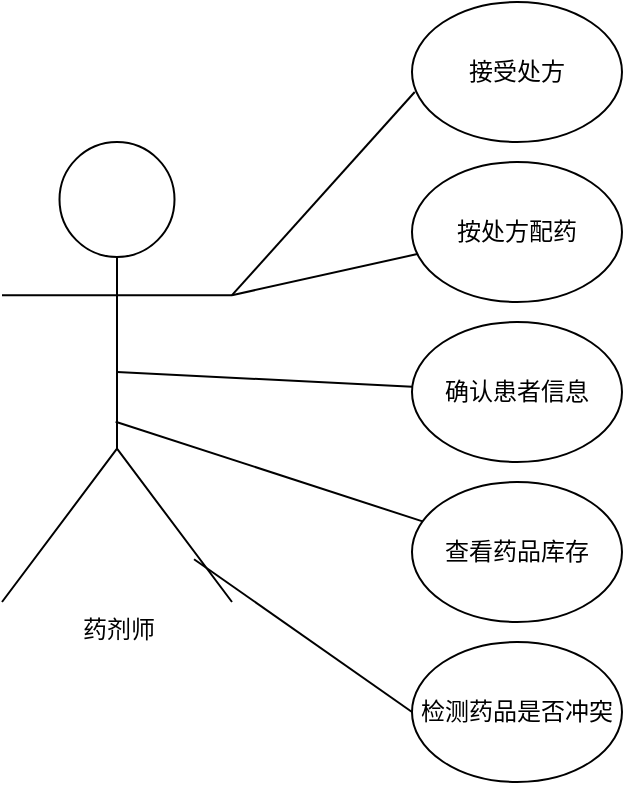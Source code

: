 <mxfile version="17.4.6" type="github" pages="4">
  <diagram id="m-eAtUqbNKNmQCcAXYnf" name="第 1 页">
    <mxGraphModel dx="1038" dy="539" grid="1" gridSize="10" guides="1" tooltips="1" connect="1" arrows="1" fold="1" page="1" pageScale="1" pageWidth="827" pageHeight="1169" math="0" shadow="0">
      <root>
        <mxCell id="0" />
        <mxCell id="1" parent="0" />
        <mxCell id="pERXCPZc-3q7UmbXS5iH-1" value="药剂师" style="shape=umlActor;verticalLabelPosition=bottom;verticalAlign=top;html=1;" vertex="1" parent="1">
          <mxGeometry x="130" y="220" width="115" height="230" as="geometry" />
        </mxCell>
        <mxCell id="pERXCPZc-3q7UmbXS5iH-5" value="接受处方" style="ellipse;whiteSpace=wrap;html=1;" vertex="1" parent="1">
          <mxGeometry x="335" y="150" width="105" height="70" as="geometry" />
        </mxCell>
        <mxCell id="pERXCPZc-3q7UmbXS5iH-6" value="按处方配药" style="ellipse;whiteSpace=wrap;html=1;" vertex="1" parent="1">
          <mxGeometry x="335" y="230" width="105" height="70" as="geometry" />
        </mxCell>
        <mxCell id="pERXCPZc-3q7UmbXS5iH-7" value="确认患者信息" style="ellipse;whiteSpace=wrap;html=1;" vertex="1" parent="1">
          <mxGeometry x="335" y="310" width="105" height="70" as="geometry" />
        </mxCell>
        <mxCell id="pERXCPZc-3q7UmbXS5iH-8" value="查看药品库存" style="ellipse;whiteSpace=wrap;html=1;" vertex="1" parent="1">
          <mxGeometry x="335" y="390" width="105" height="70" as="geometry" />
        </mxCell>
        <mxCell id="pERXCPZc-3q7UmbXS5iH-9" value="检测药品是否冲突" style="ellipse;whiteSpace=wrap;html=1;" vertex="1" parent="1">
          <mxGeometry x="335" y="470" width="105" height="70" as="geometry" />
        </mxCell>
        <mxCell id="pERXCPZc-3q7UmbXS5iH-10" value="" style="endArrow=none;html=1;rounded=0;entryX=0.013;entryY=0.643;entryDx=0;entryDy=0;entryPerimeter=0;exitX=1;exitY=0.333;exitDx=0;exitDy=0;exitPerimeter=0;" edge="1" parent="1" source="pERXCPZc-3q7UmbXS5iH-1" target="pERXCPZc-3q7UmbXS5iH-5">
          <mxGeometry width="50" height="50" relative="1" as="geometry">
            <mxPoint x="200" y="410" as="sourcePoint" />
            <mxPoint x="250" y="360" as="targetPoint" />
          </mxGeometry>
        </mxCell>
        <mxCell id="pERXCPZc-3q7UmbXS5iH-13" value="" style="endArrow=none;html=1;rounded=0;exitX=1;exitY=0.333;exitDx=0;exitDy=0;exitPerimeter=0;" edge="1" parent="1" source="pERXCPZc-3q7UmbXS5iH-1" target="pERXCPZc-3q7UmbXS5iH-6">
          <mxGeometry width="50" height="50" relative="1" as="geometry">
            <mxPoint x="200" y="410" as="sourcePoint" />
            <mxPoint x="250" y="360" as="targetPoint" />
          </mxGeometry>
        </mxCell>
        <mxCell id="pERXCPZc-3q7UmbXS5iH-14" value="" style="endArrow=none;html=1;rounded=0;exitX=0.5;exitY=0.5;exitDx=0;exitDy=0;exitPerimeter=0;" edge="1" parent="1" source="pERXCPZc-3q7UmbXS5iH-1" target="pERXCPZc-3q7UmbXS5iH-7">
          <mxGeometry width="50" height="50" relative="1" as="geometry">
            <mxPoint x="200" y="410" as="sourcePoint" />
            <mxPoint x="250" y="360" as="targetPoint" />
          </mxGeometry>
        </mxCell>
        <mxCell id="pERXCPZc-3q7UmbXS5iH-15" value="" style="endArrow=none;html=1;rounded=0;exitX=0.494;exitY=0.608;exitDx=0;exitDy=0;exitPerimeter=0;" edge="1" parent="1" source="pERXCPZc-3q7UmbXS5iH-1" target="pERXCPZc-3q7UmbXS5iH-8">
          <mxGeometry width="50" height="50" relative="1" as="geometry">
            <mxPoint x="200" y="410" as="sourcePoint" />
            <mxPoint x="250" y="360" as="targetPoint" />
          </mxGeometry>
        </mxCell>
        <mxCell id="pERXCPZc-3q7UmbXS5iH-16" value="" style="endArrow=none;html=1;rounded=0;exitX=0;exitY=0.5;exitDx=0;exitDy=0;entryX=0.835;entryY=0.907;entryDx=0;entryDy=0;entryPerimeter=0;" edge="1" parent="1" source="pERXCPZc-3q7UmbXS5iH-9" target="pERXCPZc-3q7UmbXS5iH-1">
          <mxGeometry width="50" height="50" relative="1" as="geometry">
            <mxPoint x="200" y="410" as="sourcePoint" />
            <mxPoint x="250" y="360" as="targetPoint" />
          </mxGeometry>
        </mxCell>
      </root>
    </mxGraphModel>
  </diagram>
  <diagram id="v2-2_FOrBSnhDc4nN9Yb" name="第 2 页">
    <mxGraphModel dx="865" dy="449" grid="1" gridSize="10" guides="1" tooltips="1" connect="1" arrows="1" fold="1" page="1" pageScale="1" pageWidth="827" pageHeight="1169" math="0" shadow="0">
      <root>
        <mxCell id="0" />
        <mxCell id="1" parent="0" />
        <mxCell id="2CLd0Ci9i_ObZqzSh1zs-1" value="医生" style="shape=umlActor;verticalLabelPosition=bottom;verticalAlign=top;html=1;outlineConnect=0;" vertex="1" parent="1">
          <mxGeometry x="220" y="270" width="85" height="170" as="geometry" />
        </mxCell>
        <mxCell id="2CLd0Ci9i_ObZqzSh1zs-2" value="查看患者病历" style="ellipse;whiteSpace=wrap;html=1;" vertex="1" parent="1">
          <mxGeometry x="400" y="180" width="120" height="80" as="geometry" />
        </mxCell>
        <mxCell id="2CLd0Ci9i_ObZqzSh1zs-4" value="确认患者信息" style="ellipse;whiteSpace=wrap;html=1;" vertex="1" parent="1">
          <mxGeometry x="400" y="270" width="120" height="80" as="geometry" />
        </mxCell>
        <mxCell id="2CLd0Ci9i_ObZqzSh1zs-5" value="给患者开处方" style="ellipse;whiteSpace=wrap;html=1;" vertex="1" parent="1">
          <mxGeometry x="400" y="360" width="120" height="80" as="geometry" />
        </mxCell>
        <mxCell id="2CLd0Ci9i_ObZqzSh1zs-6" value="录入患者情况" style="ellipse;whiteSpace=wrap;html=1;" vertex="1" parent="1">
          <mxGeometry x="400" y="450" width="120" height="80" as="geometry" />
        </mxCell>
        <mxCell id="4Qt1_j0MQGc9BO2KoSgk-1" value="" style="endArrow=none;html=1;rounded=0;exitX=1;exitY=0.333;exitDx=0;exitDy=0;exitPerimeter=0;" edge="1" parent="1" source="2CLd0Ci9i_ObZqzSh1zs-1" target="2CLd0Ci9i_ObZqzSh1zs-2">
          <mxGeometry width="50" height="50" relative="1" as="geometry">
            <mxPoint x="390" y="400" as="sourcePoint" />
            <mxPoint x="440" y="350" as="targetPoint" />
          </mxGeometry>
        </mxCell>
        <mxCell id="4Qt1_j0MQGc9BO2KoSgk-2" value="" style="endArrow=none;html=1;rounded=0;entryX=0;entryY=0.5;entryDx=0;entryDy=0;exitX=0.5;exitY=0.5;exitDx=0;exitDy=0;exitPerimeter=0;" edge="1" parent="1" source="2CLd0Ci9i_ObZqzSh1zs-1" target="2CLd0Ci9i_ObZqzSh1zs-5">
          <mxGeometry width="50" height="50" relative="1" as="geometry">
            <mxPoint x="305" y="460" as="sourcePoint" />
            <mxPoint x="355" y="410" as="targetPoint" />
          </mxGeometry>
        </mxCell>
        <mxCell id="4Qt1_j0MQGc9BO2KoSgk-5" value="" style="endArrow=none;html=1;rounded=0;entryX=0.056;entryY=0.225;entryDx=0;entryDy=0;entryPerimeter=0;exitX=0.5;exitY=0.5;exitDx=0;exitDy=0;exitPerimeter=0;" edge="1" parent="1" source="2CLd0Ci9i_ObZqzSh1zs-1" target="2CLd0Ci9i_ObZqzSh1zs-6">
          <mxGeometry width="50" height="50" relative="1" as="geometry">
            <mxPoint x="330" y="390" as="sourcePoint" />
            <mxPoint x="380" y="340" as="targetPoint" />
          </mxGeometry>
        </mxCell>
        <mxCell id="4Qt1_j0MQGc9BO2KoSgk-6" value="" style="endArrow=none;html=1;rounded=0;exitX=1;exitY=0.333;exitDx=0;exitDy=0;exitPerimeter=0;entryX=0.045;entryY=0.692;entryDx=0;entryDy=0;entryPerimeter=0;" edge="1" parent="1" source="2CLd0Ci9i_ObZqzSh1zs-1" target="2CLd0Ci9i_ObZqzSh1zs-4">
          <mxGeometry width="50" height="50" relative="1" as="geometry">
            <mxPoint x="340" y="400" as="sourcePoint" />
            <mxPoint x="390" y="350" as="targetPoint" />
          </mxGeometry>
        </mxCell>
      </root>
    </mxGraphModel>
  </diagram>
  <diagram id="Mm1UNhQogkiHYhRgZUf_" name="第 3 页">
    <mxGraphModel dx="1038" dy="539" grid="1" gridSize="10" guides="1" tooltips="1" connect="1" arrows="1" fold="1" page="1" pageScale="1" pageWidth="827" pageHeight="1169" math="0" shadow="0">
      <root>
        <mxCell id="0" />
        <mxCell id="1" parent="0" />
        <mxCell id="SB9YrovNIupg35OUCWqb-1" value="患者" style="shape=umlActor;verticalLabelPosition=bottom;verticalAlign=top;html=1;" vertex="1" parent="1">
          <mxGeometry x="200" y="250" width="90" height="180" as="geometry" />
        </mxCell>
        <mxCell id="SB9YrovNIupg35OUCWqb-2" value="查询过往病历" style="ellipse;whiteSpace=wrap;html=1;" vertex="1" parent="1">
          <mxGeometry x="414" y="120" width="120" height="80" as="geometry" />
        </mxCell>
        <mxCell id="SB9YrovNIupg35OUCWqb-3" value="挂号" style="ellipse;whiteSpace=wrap;html=1;" vertex="1" parent="1">
          <mxGeometry x="414" y="210" width="120" height="80" as="geometry" />
        </mxCell>
        <mxCell id="SB9YrovNIupg35OUCWqb-4" value="查询个人信息" style="ellipse;whiteSpace=wrap;html=1;" vertex="1" parent="1">
          <mxGeometry x="414" y="300" width="120" height="80" as="geometry" />
        </mxCell>
        <mxCell id="SB9YrovNIupg35OUCWqb-5" value="付费" style="ellipse;whiteSpace=wrap;html=1;" vertex="1" parent="1">
          <mxGeometry x="414" y="390" width="120" height="80" as="geometry" />
        </mxCell>
        <mxCell id="SB9YrovNIupg35OUCWqb-6" value="查看处方" style="ellipse;whiteSpace=wrap;html=1;" vertex="1" parent="1">
          <mxGeometry x="414" y="480" width="120" height="80" as="geometry" />
        </mxCell>
        <mxCell id="SB9YrovNIupg35OUCWqb-7" value="" style="endArrow=none;html=1;rounded=0;" edge="1" parent="1" source="SB9YrovNIupg35OUCWqb-1" target="SB9YrovNIupg35OUCWqb-2">
          <mxGeometry width="50" height="50" relative="1" as="geometry">
            <mxPoint x="390" y="400" as="sourcePoint" />
            <mxPoint x="440" y="350" as="targetPoint" />
          </mxGeometry>
        </mxCell>
        <mxCell id="SB9YrovNIupg35OUCWqb-8" value="" style="endArrow=none;html=1;rounded=0;exitX=0.804;exitY=0.343;exitDx=0;exitDy=0;exitPerimeter=0;" edge="1" parent="1" source="SB9YrovNIupg35OUCWqb-1" target="SB9YrovNIupg35OUCWqb-6">
          <mxGeometry width="50" height="50" relative="1" as="geometry">
            <mxPoint x="390" y="400" as="sourcePoint" />
            <mxPoint x="440" y="350" as="targetPoint" />
          </mxGeometry>
        </mxCell>
        <mxCell id="SB9YrovNIupg35OUCWqb-9" value="" style="endArrow=none;html=1;rounded=0;entryX=0;entryY=0.5;entryDx=0;entryDy=0;" edge="1" parent="1" target="SB9YrovNIupg35OUCWqb-5">
          <mxGeometry width="50" height="50" relative="1" as="geometry">
            <mxPoint x="290" y="310" as="sourcePoint" />
            <mxPoint x="370" y="390" as="targetPoint" />
          </mxGeometry>
        </mxCell>
        <mxCell id="SB9YrovNIupg35OUCWqb-10" value="" style="endArrow=none;html=1;rounded=0;exitX=1;exitY=0.333;exitDx=0;exitDy=0;exitPerimeter=0;" edge="1" parent="1" source="SB9YrovNIupg35OUCWqb-1" target="SB9YrovNIupg35OUCWqb-4">
          <mxGeometry width="50" height="50" relative="1" as="geometry">
            <mxPoint x="390" y="400" as="sourcePoint" />
            <mxPoint x="440" y="350" as="targetPoint" />
          </mxGeometry>
        </mxCell>
        <mxCell id="SB9YrovNIupg35OUCWqb-11" value="" style="endArrow=none;html=1;rounded=0;exitX=1;exitY=0.333;exitDx=0;exitDy=0;exitPerimeter=0;" edge="1" parent="1" source="SB9YrovNIupg35OUCWqb-1" target="SB9YrovNIupg35OUCWqb-3">
          <mxGeometry width="50" height="50" relative="1" as="geometry">
            <mxPoint x="390" y="400" as="sourcePoint" />
            <mxPoint x="440" y="350" as="targetPoint" />
          </mxGeometry>
        </mxCell>
      </root>
    </mxGraphModel>
  </diagram>
  <diagram id="P9cYE_gfzFBbW6fKYfLh" name="第 4 页">
    <mxGraphModel dx="629" dy="327" grid="1" gridSize="10" guides="1" tooltips="1" connect="1" arrows="1" fold="1" page="1" pageScale="1" pageWidth="827" pageHeight="1169" math="0" shadow="0">
      <root>
        <mxCell id="0" />
        <mxCell id="1" parent="0" />
        <mxCell id="tLjyvbpXxz9h6fDsDgKl-1" value="后台管理人员" style="shape=umlActor;verticalLabelPosition=bottom;verticalAlign=top;html=1;outlineConnect=0;" vertex="1" parent="1">
          <mxGeometry x="120" y="150" width="170" height="340" as="geometry" />
        </mxCell>
        <mxCell id="tLjyvbpXxz9h6fDsDgKl-2" value="医生管理" style="ellipse;whiteSpace=wrap;html=1;" vertex="1" parent="1">
          <mxGeometry x="414" y="180" width="120" height="80" as="geometry" />
        </mxCell>
        <mxCell id="tLjyvbpXxz9h6fDsDgKl-3" value="药品管理" style="ellipse;whiteSpace=wrap;html=1;" vertex="1" parent="1">
          <mxGeometry x="414" y="350" width="120" height="80" as="geometry" />
        </mxCell>
        <mxCell id="tLjyvbpXxz9h6fDsDgKl-4" value="患者管理" style="ellipse;whiteSpace=wrap;html=1;" vertex="1" parent="1">
          <mxGeometry x="420" y="505" width="120" height="80" as="geometry" />
        </mxCell>
        <mxCell id="tLjyvbpXxz9h6fDsDgKl-5" value="药剂师管理" style="ellipse;whiteSpace=wrap;html=1;" vertex="1" parent="1">
          <mxGeometry x="414" y="30" width="120" height="80" as="geometry" />
        </mxCell>
        <mxCell id="tLjyvbpXxz9h6fDsDgKl-6" value="所属科室" style="ellipse;whiteSpace=wrap;html=1;" vertex="1" parent="1">
          <mxGeometry x="630" y="170" width="110" height="40" as="geometry" />
        </mxCell>
        <mxCell id="tLjyvbpXxz9h6fDsDgKl-7" value="新增药品" style="ellipse;whiteSpace=wrap;html=1;" vertex="1" parent="1">
          <mxGeometry x="630" y="320" width="110" height="40" as="geometry" />
        </mxCell>
        <mxCell id="tLjyvbpXxz9h6fDsDgKl-8" value="删除药品" style="ellipse;whiteSpace=wrap;html=1;" vertex="1" parent="1">
          <mxGeometry x="630" y="370" width="110" height="40" as="geometry" />
        </mxCell>
        <mxCell id="tLjyvbpXxz9h6fDsDgKl-9" value="修改药品" style="ellipse;whiteSpace=wrap;html=1;" vertex="1" parent="1">
          <mxGeometry x="630" y="420" width="110" height="40" as="geometry" />
        </mxCell>
        <mxCell id="tLjyvbpXxz9h6fDsDgKl-10" value="信息管理" style="ellipse;whiteSpace=wrap;html=1;" vertex="1" parent="1">
          <mxGeometry x="630" y="520" width="110" height="40" as="geometry" />
        </mxCell>
        <mxCell id="tLjyvbpXxz9h6fDsDgKl-11" value="病历管理" style="ellipse;whiteSpace=wrap;html=1;" vertex="1" parent="1">
          <mxGeometry x="630" y="570" width="110" height="40" as="geometry" />
        </mxCell>
        <mxCell id="tLjyvbpXxz9h6fDsDgKl-12" value="调整职称" style="ellipse;whiteSpace=wrap;html=1;" vertex="1" parent="1">
          <mxGeometry x="630" y="250" width="110" height="40" as="geometry" />
        </mxCell>
        <mxCell id="tLjyvbpXxz9h6fDsDgKl-13" value="调整职称" style="ellipse;whiteSpace=wrap;html=1;" vertex="1" parent="1">
          <mxGeometry x="620" y="20" width="110" height="40" as="geometry" />
        </mxCell>
        <mxCell id="tLjyvbpXxz9h6fDsDgKl-14" value="所属科室" style="ellipse;whiteSpace=wrap;html=1;" vertex="1" parent="1">
          <mxGeometry x="630" y="80" width="110" height="40" as="geometry" />
        </mxCell>
        <mxCell id="tLjyvbpXxz9h6fDsDgKl-15" value="接诊量" style="ellipse;whiteSpace=wrap;html=1;" vertex="1" parent="1">
          <mxGeometry x="630" y="210" width="110" height="40" as="geometry" />
        </mxCell>
        <mxCell id="tLjyvbpXxz9h6fDsDgKl-16" value="" style="endArrow=none;html=1;rounded=0;exitX=1;exitY=0.333;exitDx=0;exitDy=0;exitPerimeter=0;" edge="1" parent="1" source="tLjyvbpXxz9h6fDsDgKl-1" target="tLjyvbpXxz9h6fDsDgKl-4">
          <mxGeometry width="50" height="50" relative="1" as="geometry">
            <mxPoint x="380" y="320" as="sourcePoint" />
            <mxPoint x="430" y="270" as="targetPoint" />
          </mxGeometry>
        </mxCell>
        <mxCell id="tLjyvbpXxz9h6fDsDgKl-17" value="" style="endArrow=none;html=1;rounded=0;entryX=1;entryY=0.333;entryDx=0;entryDy=0;entryPerimeter=0;" edge="1" parent="1" source="tLjyvbpXxz9h6fDsDgKl-3" target="tLjyvbpXxz9h6fDsDgKl-1">
          <mxGeometry width="50" height="50" relative="1" as="geometry">
            <mxPoint x="380" y="320" as="sourcePoint" />
            <mxPoint x="430" y="270" as="targetPoint" />
          </mxGeometry>
        </mxCell>
        <mxCell id="tLjyvbpXxz9h6fDsDgKl-18" value="" style="endArrow=none;html=1;rounded=0;exitX=1;exitY=0.333;exitDx=0;exitDy=0;exitPerimeter=0;" edge="1" parent="1" source="tLjyvbpXxz9h6fDsDgKl-1" target="tLjyvbpXxz9h6fDsDgKl-2">
          <mxGeometry width="50" height="50" relative="1" as="geometry">
            <mxPoint x="340" y="330" as="sourcePoint" />
            <mxPoint x="390" y="280" as="targetPoint" />
          </mxGeometry>
        </mxCell>
        <mxCell id="tLjyvbpXxz9h6fDsDgKl-19" value="" style="endArrow=none;html=1;rounded=0;exitX=1;exitY=0.333;exitDx=0;exitDy=0;exitPerimeter=0;entryX=0;entryY=1;entryDx=0;entryDy=0;" edge="1" parent="1" source="tLjyvbpXxz9h6fDsDgKl-1" target="tLjyvbpXxz9h6fDsDgKl-5">
          <mxGeometry width="50" height="50" relative="1" as="geometry">
            <mxPoint x="380" y="320" as="sourcePoint" />
            <mxPoint x="430" y="270" as="targetPoint" />
          </mxGeometry>
        </mxCell>
        <mxCell id="tLjyvbpXxz9h6fDsDgKl-20" value="" style="endArrow=none;dashed=1;html=1;rounded=0;exitX=1;exitY=1;exitDx=0;exitDy=0;" edge="1" parent="1" source="tLjyvbpXxz9h6fDsDgKl-4" target="tLjyvbpXxz9h6fDsDgKl-11">
          <mxGeometry width="50" height="50" relative="1" as="geometry">
            <mxPoint x="380" y="320" as="sourcePoint" />
            <mxPoint x="430" y="270" as="targetPoint" />
          </mxGeometry>
        </mxCell>
        <mxCell id="tLjyvbpXxz9h6fDsDgKl-21" value="" style="endArrow=none;dashed=1;html=1;rounded=0;" edge="1" parent="1" source="tLjyvbpXxz9h6fDsDgKl-4" target="tLjyvbpXxz9h6fDsDgKl-10">
          <mxGeometry width="50" height="50" relative="1" as="geometry">
            <mxPoint x="380" y="320" as="sourcePoint" />
            <mxPoint x="430" y="270" as="targetPoint" />
          </mxGeometry>
        </mxCell>
        <mxCell id="tLjyvbpXxz9h6fDsDgKl-22" value="" style="endArrow=none;dashed=1;html=1;rounded=0;" edge="1" parent="1" source="tLjyvbpXxz9h6fDsDgKl-3" target="tLjyvbpXxz9h6fDsDgKl-9">
          <mxGeometry width="50" height="50" relative="1" as="geometry">
            <mxPoint x="380" y="320" as="sourcePoint" />
            <mxPoint x="430" y="270" as="targetPoint" />
          </mxGeometry>
        </mxCell>
        <mxCell id="tLjyvbpXxz9h6fDsDgKl-23" value="" style="endArrow=none;dashed=1;html=1;rounded=0;entryX=0;entryY=0;entryDx=0;entryDy=0;exitX=1;exitY=0.5;exitDx=0;exitDy=0;" edge="1" parent="1" source="tLjyvbpXxz9h6fDsDgKl-3" target="tLjyvbpXxz9h6fDsDgKl-8">
          <mxGeometry width="50" height="50" relative="1" as="geometry">
            <mxPoint x="380" y="320" as="sourcePoint" />
            <mxPoint x="430" y="270" as="targetPoint" />
          </mxGeometry>
        </mxCell>
        <mxCell id="tLjyvbpXxz9h6fDsDgKl-24" value="" style="endArrow=none;dashed=1;html=1;rounded=0;entryX=0;entryY=0;entryDx=0;entryDy=0;exitX=1;exitY=0;exitDx=0;exitDy=0;" edge="1" parent="1" source="tLjyvbpXxz9h6fDsDgKl-3" target="tLjyvbpXxz9h6fDsDgKl-7">
          <mxGeometry width="50" height="50" relative="1" as="geometry">
            <mxPoint x="380" y="320" as="sourcePoint" />
            <mxPoint x="430" y="270" as="targetPoint" />
          </mxGeometry>
        </mxCell>
        <mxCell id="tLjyvbpXxz9h6fDsDgKl-25" value="" style="endArrow=none;dashed=1;html=1;rounded=0;" edge="1" parent="1" source="tLjyvbpXxz9h6fDsDgKl-2" target="tLjyvbpXxz9h6fDsDgKl-12">
          <mxGeometry width="50" height="50" relative="1" as="geometry">
            <mxPoint x="380" y="320" as="sourcePoint" />
            <mxPoint x="430" y="270" as="targetPoint" />
          </mxGeometry>
        </mxCell>
        <mxCell id="tLjyvbpXxz9h6fDsDgKl-26" value="" style="endArrow=none;dashed=1;html=1;rounded=0;" edge="1" parent="1" source="tLjyvbpXxz9h6fDsDgKl-2" target="tLjyvbpXxz9h6fDsDgKl-15">
          <mxGeometry width="50" height="50" relative="1" as="geometry">
            <mxPoint x="380" y="320" as="sourcePoint" />
            <mxPoint x="430" y="270" as="targetPoint" />
          </mxGeometry>
        </mxCell>
        <mxCell id="tLjyvbpXxz9h6fDsDgKl-27" value="" style="endArrow=none;dashed=1;html=1;rounded=0;" edge="1" parent="1" source="tLjyvbpXxz9h6fDsDgKl-2" target="tLjyvbpXxz9h6fDsDgKl-6">
          <mxGeometry width="50" height="50" relative="1" as="geometry">
            <mxPoint x="380" y="320" as="sourcePoint" />
            <mxPoint x="430" y="270" as="targetPoint" />
          </mxGeometry>
        </mxCell>
        <mxCell id="tLjyvbpXxz9h6fDsDgKl-28" value="" style="endArrow=none;dashed=1;html=1;rounded=0;" edge="1" parent="1" source="tLjyvbpXxz9h6fDsDgKl-5" target="tLjyvbpXxz9h6fDsDgKl-14">
          <mxGeometry width="50" height="50" relative="1" as="geometry">
            <mxPoint x="380" y="320" as="sourcePoint" />
            <mxPoint x="430" y="270" as="targetPoint" />
          </mxGeometry>
        </mxCell>
        <mxCell id="tLjyvbpXxz9h6fDsDgKl-29" value="" style="endArrow=none;dashed=1;html=1;rounded=0;exitX=1;exitY=0.5;exitDx=0;exitDy=0;" edge="1" parent="1" source="tLjyvbpXxz9h6fDsDgKl-5" target="tLjyvbpXxz9h6fDsDgKl-13">
          <mxGeometry width="50" height="50" relative="1" as="geometry">
            <mxPoint x="380" y="320" as="sourcePoint" />
            <mxPoint x="430" y="270" as="targetPoint" />
          </mxGeometry>
        </mxCell>
      </root>
    </mxGraphModel>
  </diagram>
</mxfile>
